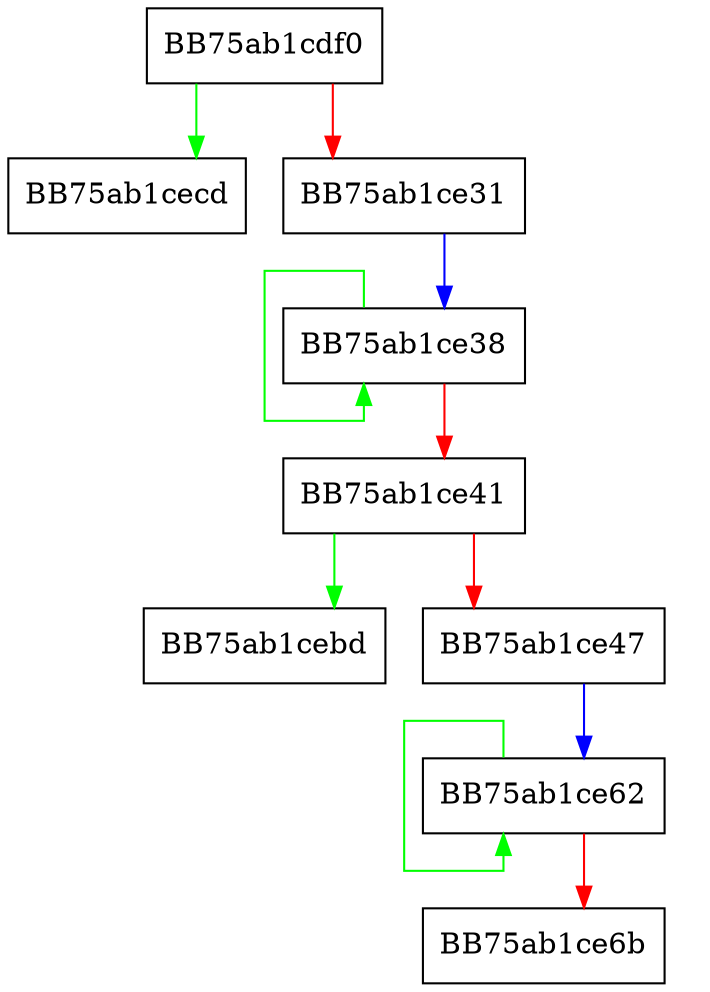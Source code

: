 digraph JsonDeserialize {
  node [shape="box"];
  graph [splines=ortho];
  BB75ab1cdf0 -> BB75ab1cecd [color="green"];
  BB75ab1cdf0 -> BB75ab1ce31 [color="red"];
  BB75ab1ce31 -> BB75ab1ce38 [color="blue"];
  BB75ab1ce38 -> BB75ab1ce38 [color="green"];
  BB75ab1ce38 -> BB75ab1ce41 [color="red"];
  BB75ab1ce41 -> BB75ab1cebd [color="green"];
  BB75ab1ce41 -> BB75ab1ce47 [color="red"];
  BB75ab1ce47 -> BB75ab1ce62 [color="blue"];
  BB75ab1ce62 -> BB75ab1ce62 [color="green"];
  BB75ab1ce62 -> BB75ab1ce6b [color="red"];
}